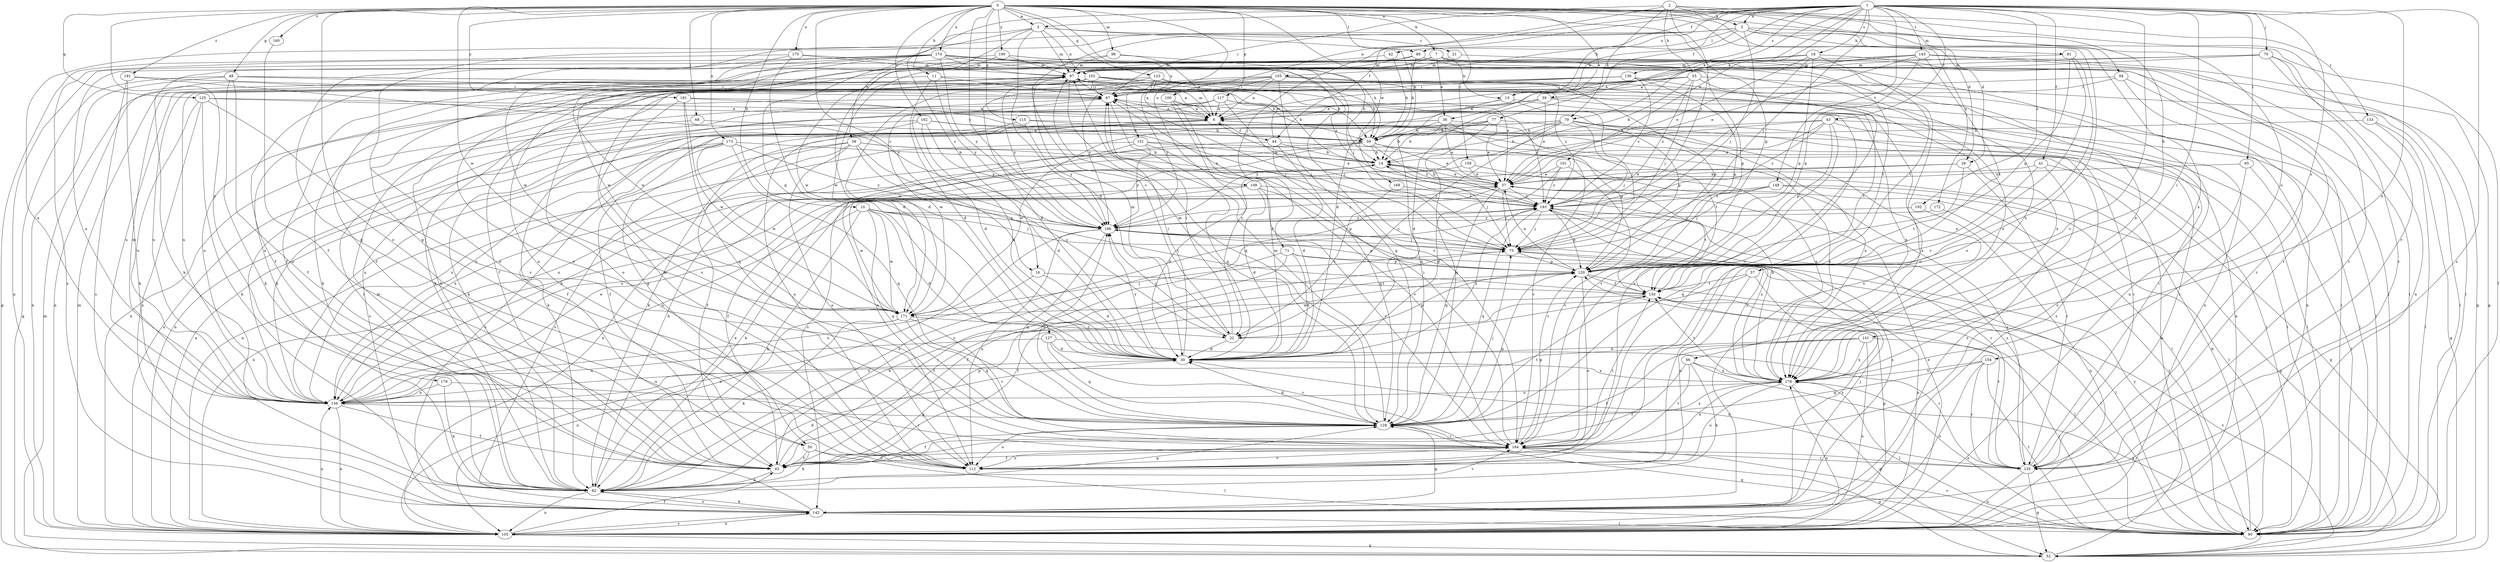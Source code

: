 strict digraph  {
0;
1;
2;
3;
5;
6;
7;
10;
11;
13;
14;
16;
18;
21;
22;
29;
30;
36;
37;
39;
41;
42;
43;
44;
45;
48;
50;
52;
55;
57;
58;
59;
65;
66;
67;
68;
70;
71;
75;
77;
79;
81;
82;
89;
90;
94;
96;
97;
100;
101;
102;
105;
108;
112;
115;
117;
120;
123;
125;
127;
128;
133;
135;
136;
141;
142;
143;
148;
150;
151;
154;
155;
156;
159;
160;
162;
164;
169;
171;
172;
173;
174;
175;
178;
179;
181;
186;
190;
191;
192;
193;
0 -> 3  [label=a];
0 -> 7  [label=b];
0 -> 10  [label=b];
0 -> 11  [label=b];
0 -> 16  [label=c];
0 -> 29  [label=d];
0 -> 36  [label=e];
0 -> 48  [label=g];
0 -> 68  [label=j];
0 -> 89  [label=l];
0 -> 94  [label=m];
0 -> 96  [label=m];
0 -> 108  [label=o];
0 -> 112  [label=o];
0 -> 115  [label=p];
0 -> 117  [label=p];
0 -> 120  [label=p];
0 -> 123  [label=q];
0 -> 125  [label=q];
0 -> 133  [label=r];
0 -> 135  [label=r];
0 -> 151  [label=u];
0 -> 154  [label=u];
0 -> 159  [label=v];
0 -> 160  [label=v];
0 -> 162  [label=v];
0 -> 169  [label=w];
0 -> 171  [label=w];
0 -> 172  [label=x];
0 -> 173  [label=x];
0 -> 174  [label=x];
0 -> 175  [label=x];
0 -> 179  [label=y];
0 -> 181  [label=y];
0 -> 186  [label=y];
0 -> 190  [label=z];
0 -> 191  [label=z];
1 -> 3  [label=a];
1 -> 5  [label=a];
1 -> 13  [label=b];
1 -> 16  [label=c];
1 -> 18  [label=c];
1 -> 39  [label=f];
1 -> 41  [label=f];
1 -> 42  [label=f];
1 -> 43  [label=f];
1 -> 65  [label=i];
1 -> 66  [label=i];
1 -> 70  [label=j];
1 -> 71  [label=j];
1 -> 75  [label=j];
1 -> 77  [label=k];
1 -> 79  [label=k];
1 -> 100  [label=n];
1 -> 101  [label=n];
1 -> 136  [label=s];
1 -> 141  [label=s];
1 -> 142  [label=s];
1 -> 143  [label=t];
1 -> 148  [label=t];
1 -> 155  [label=u];
1 -> 164  [label=v];
1 -> 178  [label=x];
1 -> 192  [label=z];
2 -> 5  [label=a];
2 -> 29  [label=d];
2 -> 44  [label=f];
2 -> 55  [label=h];
2 -> 57  [label=h];
2 -> 67  [label=i];
2 -> 79  [label=k];
2 -> 193  [label=z];
3 -> 21  [label=c];
3 -> 30  [label=d];
3 -> 50  [label=g];
3 -> 58  [label=h];
3 -> 59  [label=h];
3 -> 97  [label=m];
3 -> 102  [label=n];
3 -> 127  [label=q];
5 -> 13  [label=b];
5 -> 22  [label=c];
5 -> 50  [label=g];
5 -> 75  [label=j];
5 -> 81  [label=k];
5 -> 89  [label=l];
5 -> 90  [label=l];
5 -> 112  [label=o];
5 -> 156  [label=u];
5 -> 178  [label=x];
6 -> 44  [label=f];
6 -> 45  [label=f];
6 -> 50  [label=g];
6 -> 90  [label=l];
6 -> 97  [label=m];
7 -> 13  [label=b];
7 -> 36  [label=e];
7 -> 97  [label=m];
7 -> 105  [label=n];
7 -> 112  [label=o];
7 -> 135  [label=r];
7 -> 178  [label=x];
10 -> 30  [label=d];
10 -> 75  [label=j];
10 -> 82  [label=k];
10 -> 128  [label=q];
10 -> 150  [label=t];
10 -> 156  [label=u];
10 -> 171  [label=w];
10 -> 186  [label=y];
11 -> 14  [label=b];
11 -> 30  [label=d];
11 -> 67  [label=i];
11 -> 105  [label=n];
11 -> 186  [label=y];
13 -> 6  [label=a];
13 -> 75  [label=j];
13 -> 128  [label=q];
13 -> 150  [label=t];
14 -> 37  [label=e];
14 -> 45  [label=f];
14 -> 75  [label=j];
14 -> 156  [label=u];
16 -> 30  [label=d];
16 -> 150  [label=t];
16 -> 156  [label=u];
18 -> 30  [label=d];
18 -> 37  [label=e];
18 -> 52  [label=g];
18 -> 97  [label=m];
18 -> 120  [label=p];
18 -> 150  [label=t];
18 -> 193  [label=z];
21 -> 97  [label=m];
21 -> 105  [label=n];
22 -> 30  [label=d];
22 -> 67  [label=i];
22 -> 97  [label=m];
22 -> 120  [label=p];
22 -> 186  [label=y];
29 -> 37  [label=e];
29 -> 135  [label=r];
29 -> 150  [label=t];
29 -> 156  [label=u];
30 -> 67  [label=i];
30 -> 97  [label=m];
30 -> 156  [label=u];
30 -> 178  [label=x];
30 -> 186  [label=y];
30 -> 193  [label=z];
36 -> 14  [label=b];
36 -> 37  [label=e];
36 -> 59  [label=h];
36 -> 82  [label=k];
36 -> 105  [label=n];
36 -> 120  [label=p];
36 -> 150  [label=t];
37 -> 14  [label=b];
37 -> 75  [label=j];
37 -> 128  [label=q];
37 -> 135  [label=r];
37 -> 150  [label=t];
37 -> 186  [label=y];
37 -> 193  [label=z];
39 -> 6  [label=a];
39 -> 30  [label=d];
39 -> 37  [label=e];
39 -> 90  [label=l];
39 -> 105  [label=n];
39 -> 156  [label=u];
41 -> 37  [label=e];
41 -> 52  [label=g];
41 -> 128  [label=q];
41 -> 142  [label=s];
42 -> 59  [label=h];
42 -> 97  [label=m];
43 -> 37  [label=e];
43 -> 59  [label=h];
43 -> 90  [label=l];
43 -> 120  [label=p];
43 -> 135  [label=r];
43 -> 164  [label=v];
43 -> 186  [label=y];
43 -> 193  [label=z];
44 -> 14  [label=b];
44 -> 30  [label=d];
44 -> 97  [label=m];
44 -> 128  [label=q];
44 -> 142  [label=s];
44 -> 178  [label=x];
45 -> 75  [label=j];
45 -> 82  [label=k];
45 -> 120  [label=p];
45 -> 164  [label=v];
45 -> 193  [label=z];
48 -> 6  [label=a];
48 -> 45  [label=f];
48 -> 52  [label=g];
48 -> 59  [label=h];
48 -> 67  [label=i];
48 -> 82  [label=k];
48 -> 105  [label=n];
50 -> 45  [label=f];
50 -> 82  [label=k];
50 -> 90  [label=l];
50 -> 112  [label=o];
52 -> 6  [label=a];
52 -> 97  [label=m];
52 -> 150  [label=t];
55 -> 14  [label=b];
55 -> 67  [label=i];
55 -> 75  [label=j];
55 -> 90  [label=l];
55 -> 105  [label=n];
55 -> 156  [label=u];
55 -> 186  [label=y];
55 -> 193  [label=z];
57 -> 45  [label=f];
57 -> 112  [label=o];
57 -> 142  [label=s];
57 -> 150  [label=t];
58 -> 14  [label=b];
58 -> 22  [label=c];
58 -> 30  [label=d];
58 -> 37  [label=e];
58 -> 45  [label=f];
58 -> 112  [label=o];
58 -> 142  [label=s];
58 -> 156  [label=u];
59 -> 14  [label=b];
59 -> 37  [label=e];
59 -> 82  [label=k];
59 -> 105  [label=n];
59 -> 156  [label=u];
59 -> 164  [label=v];
59 -> 193  [label=z];
65 -> 37  [label=e];
65 -> 90  [label=l];
65 -> 164  [label=v];
66 -> 45  [label=f];
66 -> 52  [label=g];
66 -> 82  [label=k];
66 -> 164  [label=v];
66 -> 178  [label=x];
67 -> 6  [label=a];
67 -> 82  [label=k];
67 -> 128  [label=q];
67 -> 156  [label=u];
68 -> 59  [label=h];
68 -> 105  [label=n];
70 -> 6  [label=a];
70 -> 90  [label=l];
70 -> 97  [label=m];
70 -> 105  [label=n];
70 -> 135  [label=r];
70 -> 171  [label=w];
71 -> 30  [label=d];
71 -> 45  [label=f];
71 -> 82  [label=k];
71 -> 90  [label=l];
71 -> 120  [label=p];
75 -> 67  [label=i];
75 -> 105  [label=n];
75 -> 120  [label=p];
77 -> 14  [label=b];
77 -> 37  [label=e];
77 -> 59  [label=h];
77 -> 82  [label=k];
77 -> 128  [label=q];
77 -> 178  [label=x];
79 -> 14  [label=b];
79 -> 22  [label=c];
79 -> 59  [label=h];
79 -> 75  [label=j];
79 -> 135  [label=r];
79 -> 142  [label=s];
79 -> 156  [label=u];
79 -> 171  [label=w];
79 -> 178  [label=x];
81 -> 97  [label=m];
81 -> 112  [label=o];
81 -> 120  [label=p];
81 -> 164  [label=v];
82 -> 30  [label=d];
82 -> 37  [label=e];
82 -> 67  [label=i];
82 -> 105  [label=n];
82 -> 128  [label=q];
82 -> 142  [label=s];
82 -> 164  [label=v];
82 -> 193  [label=z];
89 -> 45  [label=f];
89 -> 59  [label=h];
89 -> 97  [label=m];
89 -> 112  [label=o];
89 -> 120  [label=p];
89 -> 142  [label=s];
89 -> 150  [label=t];
89 -> 171  [label=w];
90 -> 14  [label=b];
90 -> 128  [label=q];
90 -> 164  [label=v];
90 -> 178  [label=x];
90 -> 186  [label=y];
94 -> 67  [label=i];
94 -> 82  [label=k];
94 -> 90  [label=l];
94 -> 135  [label=r];
96 -> 6  [label=a];
96 -> 14  [label=b];
96 -> 45  [label=f];
96 -> 97  [label=m];
97 -> 67  [label=i];
97 -> 112  [label=o];
97 -> 128  [label=q];
97 -> 178  [label=x];
100 -> 6  [label=a];
100 -> 22  [label=c];
100 -> 30  [label=d];
100 -> 112  [label=o];
101 -> 30  [label=d];
101 -> 37  [label=e];
101 -> 164  [label=v];
101 -> 193  [label=z];
102 -> 37  [label=e];
102 -> 59  [label=h];
102 -> 67  [label=i];
102 -> 82  [label=k];
102 -> 156  [label=u];
102 -> 178  [label=x];
102 -> 186  [label=y];
105 -> 37  [label=e];
105 -> 45  [label=f];
105 -> 52  [label=g];
105 -> 97  [label=m];
105 -> 120  [label=p];
105 -> 142  [label=s];
105 -> 156  [label=u];
105 -> 178  [label=x];
108 -> 30  [label=d];
108 -> 105  [label=n];
108 -> 120  [label=p];
108 -> 164  [label=v];
108 -> 171  [label=w];
108 -> 193  [label=z];
112 -> 97  [label=m];
112 -> 164  [label=v];
115 -> 59  [label=h];
115 -> 90  [label=l];
115 -> 112  [label=o];
115 -> 186  [label=y];
117 -> 6  [label=a];
117 -> 30  [label=d];
117 -> 75  [label=j];
117 -> 105  [label=n];
117 -> 171  [label=w];
117 -> 178  [label=x];
117 -> 193  [label=z];
120 -> 37  [label=e];
120 -> 45  [label=f];
120 -> 90  [label=l];
120 -> 112  [label=o];
120 -> 150  [label=t];
123 -> 6  [label=a];
123 -> 30  [label=d];
123 -> 45  [label=f];
123 -> 59  [label=h];
123 -> 67  [label=i];
123 -> 178  [label=x];
125 -> 6  [label=a];
125 -> 82  [label=k];
125 -> 120  [label=p];
125 -> 142  [label=s];
125 -> 156  [label=u];
125 -> 164  [label=v];
127 -> 30  [label=d];
127 -> 128  [label=q];
127 -> 135  [label=r];
127 -> 156  [label=u];
127 -> 164  [label=v];
128 -> 30  [label=d];
128 -> 45  [label=f];
128 -> 75  [label=j];
128 -> 97  [label=m];
128 -> 112  [label=o];
128 -> 120  [label=p];
128 -> 150  [label=t];
128 -> 164  [label=v];
128 -> 178  [label=x];
128 -> 186  [label=y];
133 -> 52  [label=g];
133 -> 59  [label=h];
133 -> 90  [label=l];
135 -> 30  [label=d];
135 -> 52  [label=g];
135 -> 67  [label=i];
135 -> 105  [label=n];
135 -> 150  [label=t];
135 -> 193  [label=z];
136 -> 67  [label=i];
136 -> 82  [label=k];
136 -> 120  [label=p];
136 -> 156  [label=u];
136 -> 164  [label=v];
136 -> 193  [label=z];
141 -> 30  [label=d];
141 -> 45  [label=f];
141 -> 90  [label=l];
141 -> 105  [label=n];
141 -> 156  [label=u];
141 -> 178  [label=x];
142 -> 75  [label=j];
142 -> 82  [label=k];
142 -> 90  [label=l];
142 -> 97  [label=m];
142 -> 105  [label=n];
142 -> 128  [label=q];
143 -> 6  [label=a];
143 -> 37  [label=e];
143 -> 52  [label=g];
143 -> 97  [label=m];
143 -> 120  [label=p];
143 -> 135  [label=r];
143 -> 150  [label=t];
143 -> 156  [label=u];
148 -> 52  [label=g];
148 -> 75  [label=j];
148 -> 82  [label=k];
148 -> 90  [label=l];
148 -> 193  [label=z];
150 -> 22  [label=c];
150 -> 90  [label=l];
150 -> 171  [label=w];
151 -> 14  [label=b];
151 -> 105  [label=n];
151 -> 112  [label=o];
151 -> 164  [label=v];
151 -> 178  [label=x];
151 -> 186  [label=y];
154 -> 90  [label=l];
154 -> 128  [label=q];
154 -> 135  [label=r];
154 -> 142  [label=s];
154 -> 178  [label=x];
155 -> 6  [label=a];
155 -> 67  [label=i];
155 -> 82  [label=k];
155 -> 105  [label=n];
155 -> 120  [label=p];
155 -> 128  [label=q];
155 -> 171  [label=w];
155 -> 186  [label=y];
155 -> 193  [label=z];
156 -> 6  [label=a];
156 -> 14  [label=b];
156 -> 37  [label=e];
156 -> 45  [label=f];
156 -> 97  [label=m];
156 -> 105  [label=n];
156 -> 128  [label=q];
159 -> 30  [label=d];
159 -> 37  [label=e];
159 -> 90  [label=l];
160 -> 45  [label=f];
162 -> 30  [label=d];
162 -> 45  [label=f];
162 -> 59  [label=h];
162 -> 90  [label=l];
162 -> 142  [label=s];
162 -> 186  [label=y];
164 -> 45  [label=f];
164 -> 52  [label=g];
164 -> 67  [label=i];
164 -> 112  [label=o];
164 -> 120  [label=p];
164 -> 135  [label=r];
164 -> 150  [label=t];
164 -> 178  [label=x];
169 -> 22  [label=c];
169 -> 193  [label=z];
171 -> 22  [label=c];
171 -> 75  [label=j];
171 -> 82  [label=k];
171 -> 105  [label=n];
171 -> 128  [label=q];
171 -> 164  [label=v];
172 -> 90  [label=l];
172 -> 186  [label=y];
173 -> 14  [label=b];
173 -> 105  [label=n];
173 -> 128  [label=q];
173 -> 142  [label=s];
173 -> 156  [label=u];
173 -> 171  [label=w];
173 -> 186  [label=y];
174 -> 45  [label=f];
174 -> 59  [label=h];
174 -> 75  [label=j];
174 -> 82  [label=k];
174 -> 90  [label=l];
174 -> 97  [label=m];
174 -> 112  [label=o];
174 -> 142  [label=s];
174 -> 164  [label=v];
174 -> 171  [label=w];
174 -> 186  [label=y];
175 -> 30  [label=d];
175 -> 52  [label=g];
175 -> 97  [label=m];
175 -> 171  [label=w];
175 -> 193  [label=z];
178 -> 14  [label=b];
178 -> 52  [label=g];
178 -> 90  [label=l];
178 -> 112  [label=o];
178 -> 150  [label=t];
178 -> 156  [label=u];
178 -> 186  [label=y];
178 -> 193  [label=z];
179 -> 82  [label=k];
179 -> 135  [label=r];
179 -> 156  [label=u];
181 -> 6  [label=a];
181 -> 75  [label=j];
181 -> 128  [label=q];
181 -> 164  [label=v];
181 -> 171  [label=w];
186 -> 75  [label=j];
186 -> 105  [label=n];
186 -> 112  [label=o];
186 -> 120  [label=p];
186 -> 128  [label=q];
190 -> 30  [label=d];
190 -> 90  [label=l];
190 -> 97  [label=m];
190 -> 171  [label=w];
190 -> 178  [label=x];
191 -> 67  [label=i];
191 -> 82  [label=k];
191 -> 142  [label=s];
191 -> 186  [label=y];
192 -> 105  [label=n];
192 -> 186  [label=y];
193 -> 6  [label=a];
193 -> 75  [label=j];
193 -> 120  [label=p];
193 -> 128  [label=q];
193 -> 135  [label=r];
193 -> 142  [label=s];
193 -> 186  [label=y];
}
